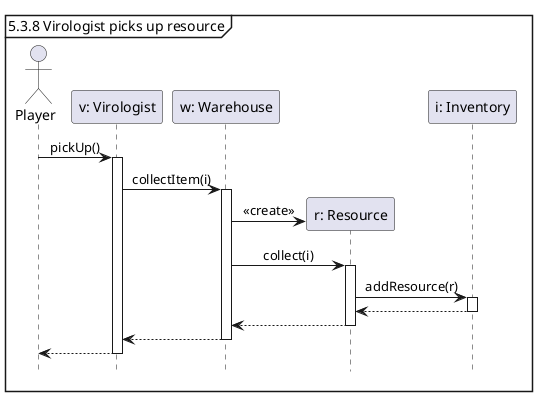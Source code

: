@startuml
'https://plantuml.com/sequence-diagram

hide footbox
skinparam sequenceMessageAlign center

mainframe 5.3.8 Virologist picks up resource

actor Player as p
participant "v: Virologist" as v
participant "w: Warehouse" as w
participant "r: Resource" as r
participant "i: Inventory" as i

p -> v ++ : pickUp()
    v -> w ++ : collectItem(i)
        w -> r ** : <<create>>
        w -> r ++ : collect(i)
            r -> i ++ : addResource(r)
            return
        return
    return
return

@enduml